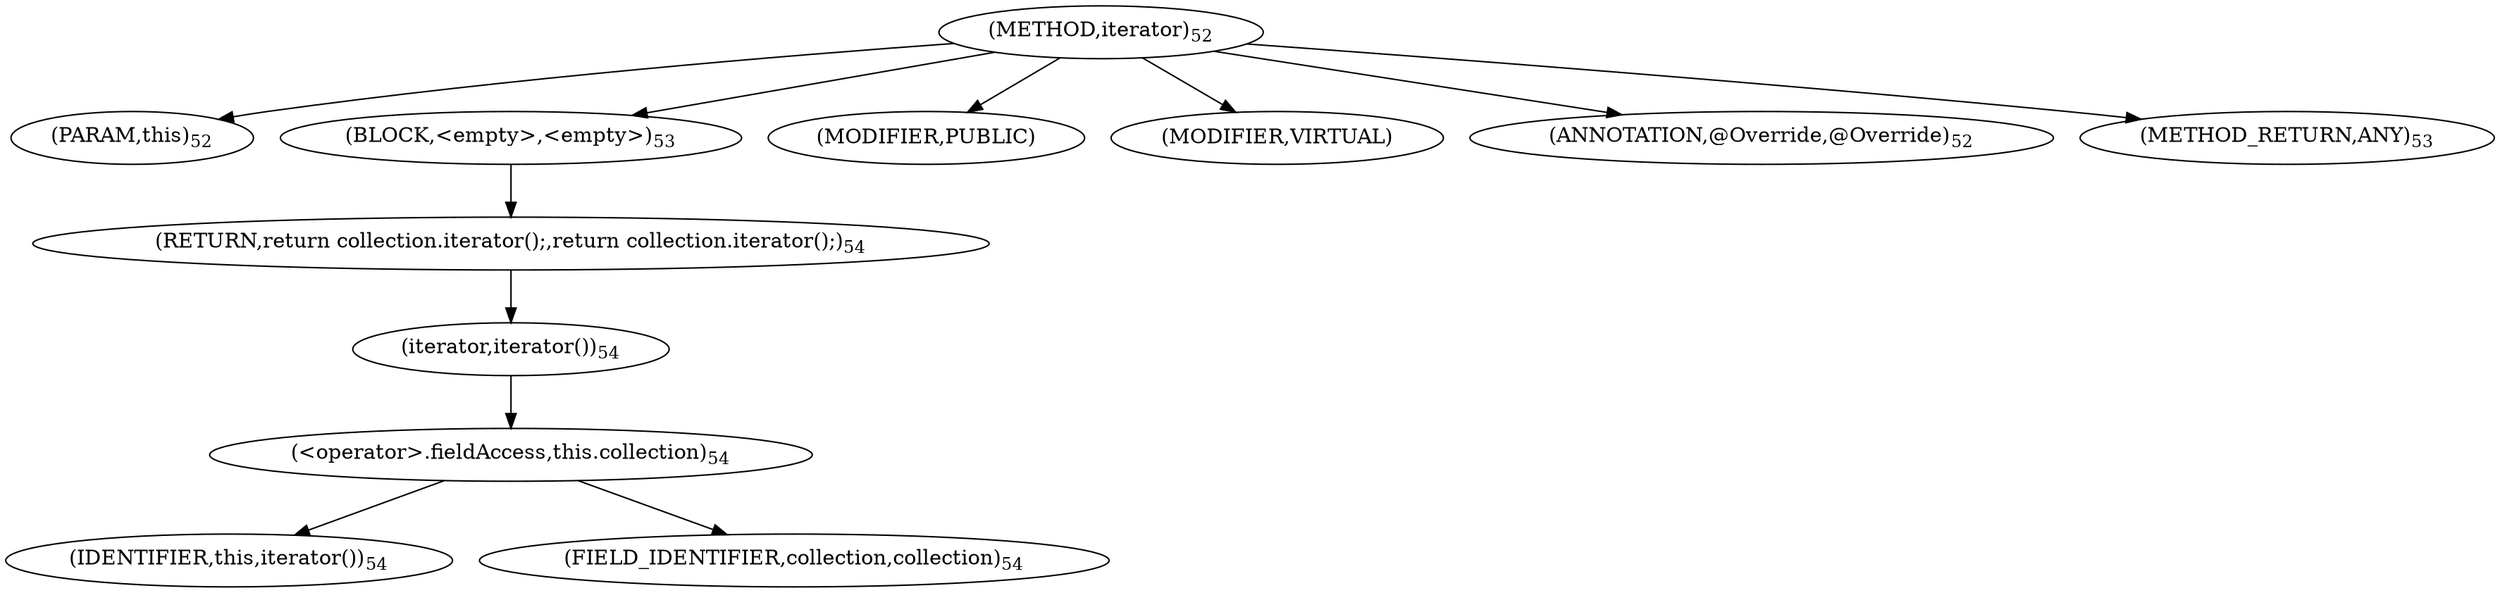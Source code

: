 digraph "iterator" {  
"65" [label = <(METHOD,iterator)<SUB>52</SUB>> ]
"66" [label = <(PARAM,this)<SUB>52</SUB>> ]
"67" [label = <(BLOCK,&lt;empty&gt;,&lt;empty&gt;)<SUB>53</SUB>> ]
"68" [label = <(RETURN,return collection.iterator();,return collection.iterator();)<SUB>54</SUB>> ]
"69" [label = <(iterator,iterator())<SUB>54</SUB>> ]
"70" [label = <(&lt;operator&gt;.fieldAccess,this.collection)<SUB>54</SUB>> ]
"71" [label = <(IDENTIFIER,this,iterator())<SUB>54</SUB>> ]
"72" [label = <(FIELD_IDENTIFIER,collection,collection)<SUB>54</SUB>> ]
"73" [label = <(MODIFIER,PUBLIC)> ]
"74" [label = <(MODIFIER,VIRTUAL)> ]
"75" [label = <(ANNOTATION,@Override,@Override)<SUB>52</SUB>> ]
"76" [label = <(METHOD_RETURN,ANY)<SUB>53</SUB>> ]
  "65" -> "66" 
  "65" -> "67" 
  "65" -> "73" 
  "65" -> "74" 
  "65" -> "75" 
  "65" -> "76" 
  "67" -> "68" 
  "68" -> "69" 
  "69" -> "70" 
  "70" -> "71" 
  "70" -> "72" 
}

